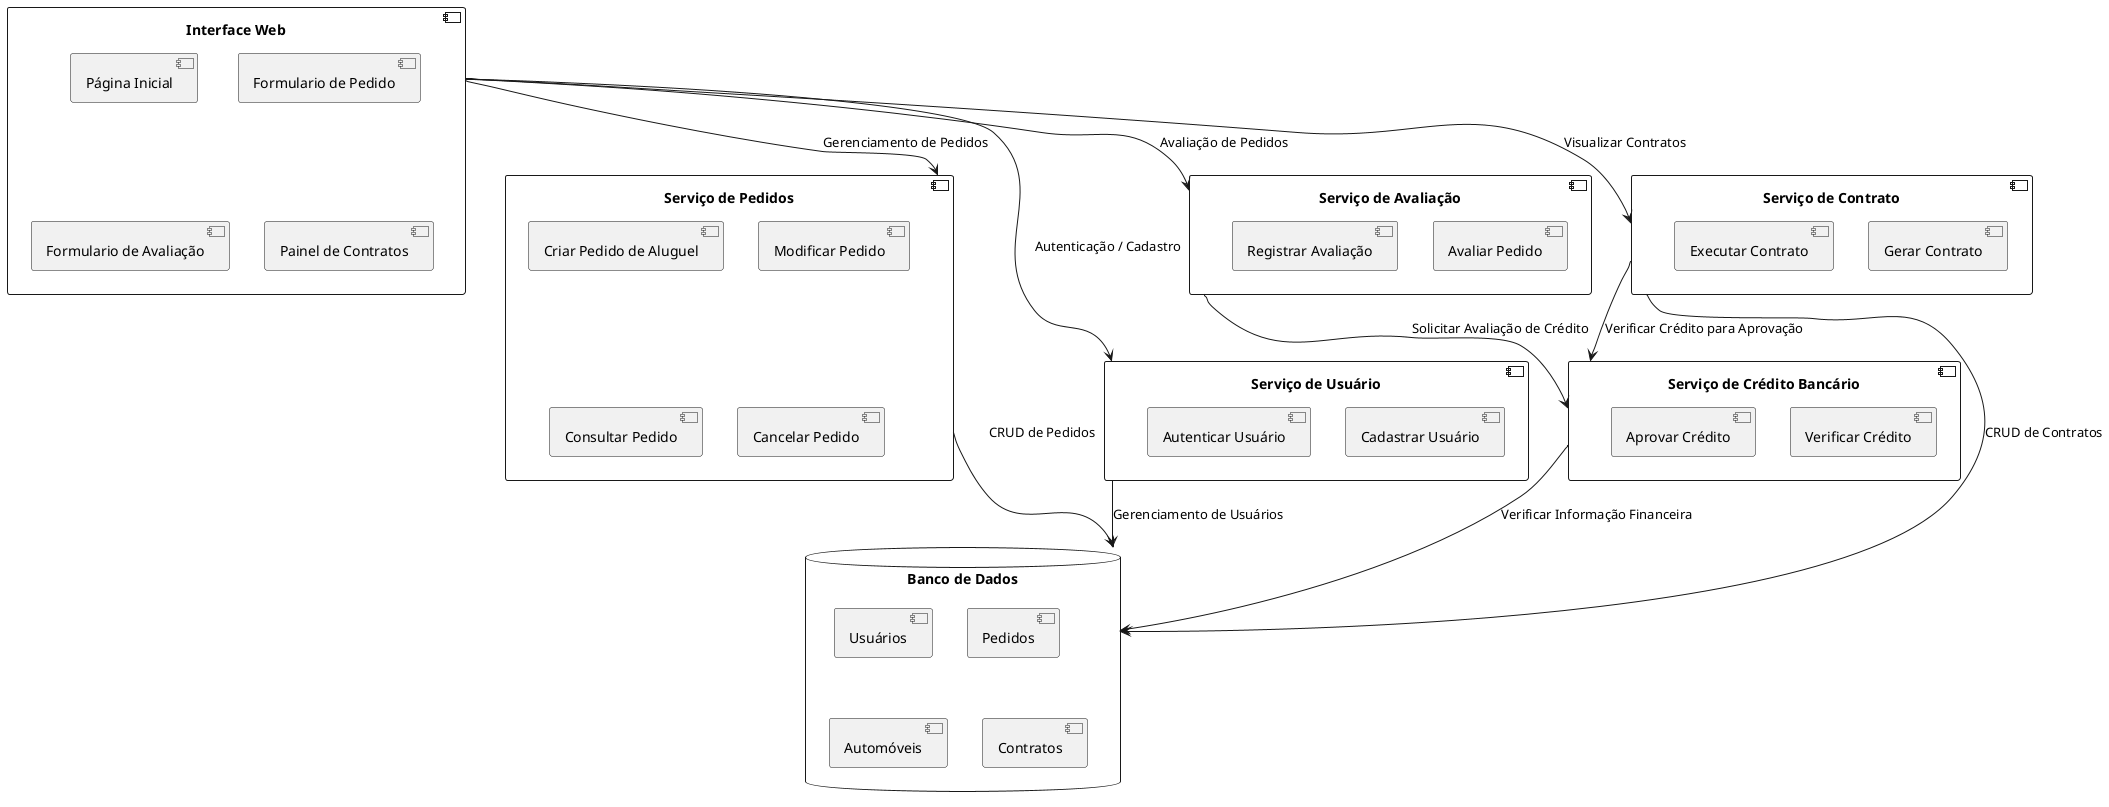 @startuml

component "Interface Web" as interfaceWeb {
    [Página Inicial]
    [Formulario de Pedido]
    [Formulario de Avaliação]
    [Painel de Contratos]
}

component "Serviço de Usuário" as servicoUsuario {
    [Cadastrar Usuário]
    [Autenticar Usuário]
}

component "Serviço de Pedidos" as servicoPedidos {
    [Criar Pedido de Aluguel]
    [Modificar Pedido]
    [Consultar Pedido]
    [Cancelar Pedido]
}

component "Serviço de Avaliação" as servicoAvaliacao {
    [Avaliar Pedido]
    [Registrar Avaliação]
}

component "Serviço de Contrato" as servicoContrato {
    [Gerar Contrato]
    [Executar Contrato]
}

component "Serviço de Crédito Bancário" as servicoCredito {
    [Verificar Crédito]
    [Aprovar Crédito]
}

database "Banco de Dados" as db {
    [Usuários]
    [Pedidos]
    [Automóveis]
    [Contratos]
}

interfaceWeb --> servicoUsuario : "Autenticação / Cadastro"
interfaceWeb --> servicoPedidos : "Gerenciamento de Pedidos"
interfaceWeb --> servicoAvaliacao : "Avaliação de Pedidos"
interfaceWeb --> servicoContrato : "Visualizar Contratos"

servicoPedidos --> db : "CRUD de Pedidos"
servicoContrato --> db : "CRUD de Contratos"
servicoUsuario --> db : "Gerenciamento de Usuários"

servicoAvaliacao --> servicoCredito : "Solicitar Avaliação de Crédito"
servicoCredito --> db : "Verificar Informação Financeira"

servicoContrato --> servicoCredito : "Verificar Crédito para Aprovação"
@enduml
